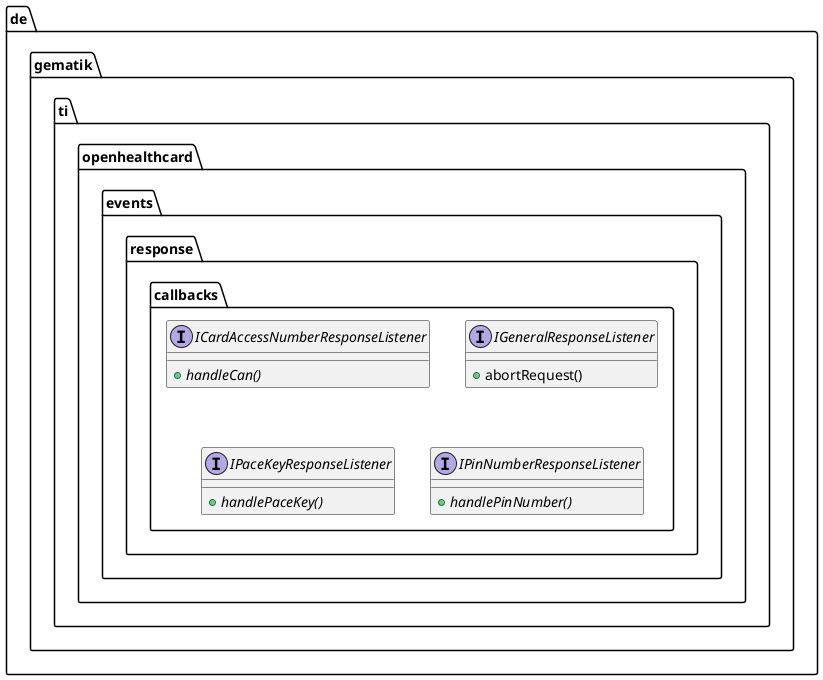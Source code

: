 @startuml



  namespace de.gematik.ti.openhealthcard.events.response.callbacks {
    interface de.gematik.ti.openhealthcard.events.response.callbacks.ICardAccessNumberResponseListener {
        {abstract} + handleCan()
    }
  }
  

  namespace de.gematik.ti.openhealthcard.events.response.callbacks {
    interface de.gematik.ti.openhealthcard.events.response.callbacks.IGeneralResponseListener {
        + abortRequest()
    }
  }
  

  namespace de.gematik.ti.openhealthcard.events.response.callbacks {
    interface de.gematik.ti.openhealthcard.events.response.callbacks.IPaceKeyResponseListener {
        {abstract} + handlePaceKey()
    }
  }
  

  namespace de.gematik.ti.openhealthcard.events.response.callbacks {
    interface de.gematik.ti.openhealthcard.events.response.callbacks.IPinNumberResponseListener {
        {abstract} + handlePinNumber()
    }
  }
  










@enduml
